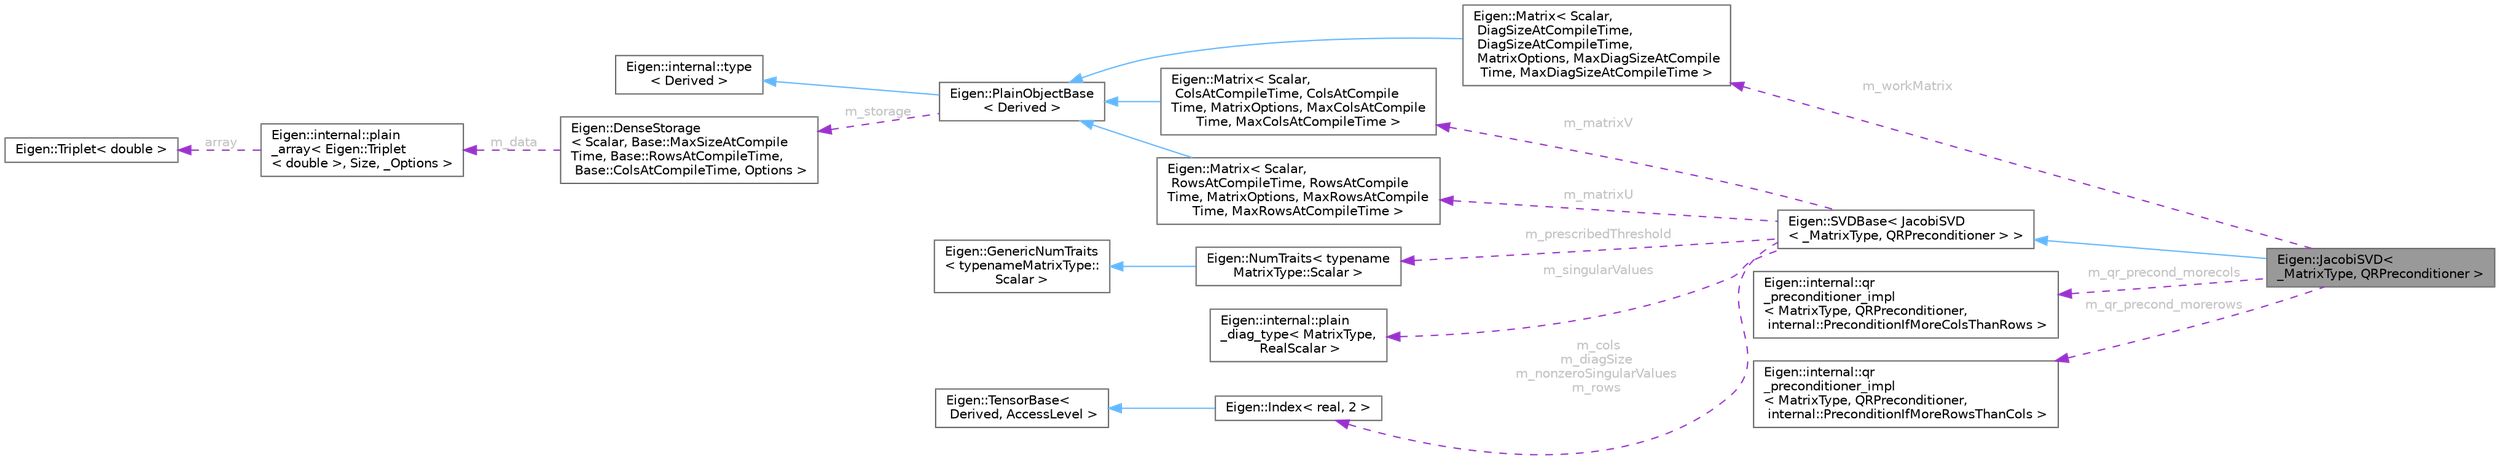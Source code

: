 digraph "Eigen::JacobiSVD&lt; _MatrixType, QRPreconditioner &gt;"
{
 // LATEX_PDF_SIZE
  bgcolor="transparent";
  edge [fontname=Helvetica,fontsize=10,labelfontname=Helvetica,labelfontsize=10];
  node [fontname=Helvetica,fontsize=10,shape=box,height=0.2,width=0.4];
  rankdir="LR";
  Node1 [id="Node000001",label="Eigen::JacobiSVD\< \l_MatrixType, QRPreconditioner \>",height=0.2,width=0.4,color="gray40", fillcolor="grey60", style="filled", fontcolor="black",tooltip="Two-sided Jacobi SVD decomposition of a rectangular matrix"];
  Node2 -> Node1 [id="edge19_Node000001_Node000002",dir="back",color="steelblue1",style="solid",tooltip=" "];
  Node2 [id="Node000002",label="Eigen::SVDBase\< JacobiSVD\l\< _MatrixType, QRPreconditioner \> \>",height=0.2,width=0.4,color="gray40", fillcolor="white", style="filled",URL="$class_eigen_1_1_s_v_d_base.html",tooltip=" "];
  Node3 -> Node2 [id="edge20_Node000002_Node000003",dir="back",color="darkorchid3",style="dashed",tooltip=" ",label=" m_matrixU",fontcolor="grey" ];
  Node3 [id="Node000003",label="Eigen::Matrix\< Scalar,\l RowsAtCompileTime, RowsAtCompile\lTime, MatrixOptions, MaxRowsAtCompile\lTime, MaxRowsAtCompileTime \>",height=0.2,width=0.4,color="gray40", fillcolor="white", style="filled",URL="$class_eigen_1_1_matrix.html",tooltip=" "];
  Node4 -> Node3 [id="edge21_Node000003_Node000004",dir="back",color="steelblue1",style="solid",tooltip=" "];
  Node4 [id="Node000004",label="Eigen::PlainObjectBase\l\< Derived \>",height=0.2,width=0.4,color="gray40", fillcolor="white", style="filled",URL="$class_eigen_1_1_plain_object_base.html",tooltip=" "];
  Node5 -> Node4 [id="edge22_Node000004_Node000005",dir="back",color="steelblue1",style="solid",tooltip=" "];
  Node5 [id="Node000005",label="Eigen::internal::type\l\< Derived \>",height=0.2,width=0.4,color="gray40", fillcolor="white", style="filled",URL="$struct_eigen_1_1internal_1_1dense__xpr__base.html",tooltip=" "];
  Node6 -> Node4 [id="edge23_Node000004_Node000006",dir="back",color="darkorchid3",style="dashed",tooltip=" ",label=" m_storage",fontcolor="grey" ];
  Node6 [id="Node000006",label="Eigen::DenseStorage\l\< Scalar, Base::MaxSizeAtCompile\lTime, Base::RowsAtCompileTime,\l Base::ColsAtCompileTime, Options \>",height=0.2,width=0.4,color="gray40", fillcolor="white", style="filled",URL="$class_eigen_1_1_dense_storage.html",tooltip=" "];
  Node7 -> Node6 [id="edge24_Node000006_Node000007",dir="back",color="darkorchid3",style="dashed",tooltip=" ",label=" m_data",fontcolor="grey" ];
  Node7 [id="Node000007",label="Eigen::internal::plain\l_array\< Eigen::Triplet\l\< double \>, Size, _Options \>",height=0.2,width=0.4,color="gray40", fillcolor="white", style="filled",URL="$struct_eigen_1_1internal_1_1plain__array.html",tooltip=" "];
  Node8 -> Node7 [id="edge25_Node000007_Node000008",dir="back",color="darkorchid3",style="dashed",tooltip=" ",label=" array",fontcolor="grey" ];
  Node8 [id="Node000008",label="Eigen::Triplet\< double \>",height=0.2,width=0.4,color="gray40", fillcolor="white", style="filled",URL="$class_eigen_1_1_triplet.html",tooltip=" "];
  Node9 -> Node2 [id="edge26_Node000002_Node000009",dir="back",color="darkorchid3",style="dashed",tooltip=" ",label=" m_matrixV",fontcolor="grey" ];
  Node9 [id="Node000009",label="Eigen::Matrix\< Scalar,\l ColsAtCompileTime, ColsAtCompile\lTime, MatrixOptions, MaxColsAtCompile\lTime, MaxColsAtCompileTime \>",height=0.2,width=0.4,color="gray40", fillcolor="white", style="filled",URL="$class_eigen_1_1_matrix.html",tooltip=" "];
  Node4 -> Node9 [id="edge27_Node000009_Node000004",dir="back",color="steelblue1",style="solid",tooltip=" "];
  Node10 -> Node2 [id="edge28_Node000002_Node000010",dir="back",color="darkorchid3",style="dashed",tooltip=" ",label=" m_singularValues",fontcolor="grey" ];
  Node10 [id="Node000010",label="Eigen::internal::plain\l_diag_type\< MatrixType,\l RealScalar \>",height=0.2,width=0.4,color="gray40", fillcolor="white", style="filled",URL="$struct_eigen_1_1internal_1_1plain__diag__type.html",tooltip=" "];
  Node11 -> Node2 [id="edge29_Node000002_Node000011",dir="back",color="darkorchid3",style="dashed",tooltip=" ",label=" m_cols\nm_diagSize\nm_nonzeroSingularValues\nm_rows",fontcolor="grey" ];
  Node11 [id="Node000011",label="Eigen::Index\< real, 2 \>",height=0.2,width=0.4,color="gray40", fillcolor="white", style="filled",URL="$class_eigen_1_1_tensor.html",tooltip=" "];
  Node12 -> Node11 [id="edge30_Node000011_Node000012",dir="back",color="steelblue1",style="solid",tooltip=" "];
  Node12 [id="Node000012",label="Eigen::TensorBase\<\l Derived, AccessLevel \>",height=0.2,width=0.4,color="gray40", fillcolor="white", style="filled",URL="$class_eigen_1_1_tensor_base.html",tooltip="The tensor base class."];
  Node13 -> Node2 [id="edge31_Node000002_Node000013",dir="back",color="darkorchid3",style="dashed",tooltip=" ",label=" m_prescribedThreshold",fontcolor="grey" ];
  Node13 [id="Node000013",label="Eigen::NumTraits\< typename\lMatrixType::Scalar \>",height=0.2,width=0.4,color="gray40", fillcolor="white", style="filled",URL="$struct_eigen_1_1_num_traits.html",tooltip=" "];
  Node14 -> Node13 [id="edge32_Node000013_Node000014",dir="back",color="steelblue1",style="solid",tooltip=" "];
  Node14 [id="Node000014",label="Eigen::GenericNumTraits\l\< typenameMatrixType::\lScalar \>",height=0.2,width=0.4,color="gray40", fillcolor="white", style="filled",URL="$struct_eigen_1_1_generic_num_traits.html",tooltip=" "];
  Node15 -> Node1 [id="edge33_Node000001_Node000015",dir="back",color="darkorchid3",style="dashed",tooltip=" ",label=" m_workMatrix",fontcolor="grey" ];
  Node15 [id="Node000015",label="Eigen::Matrix\< Scalar,\l DiagSizeAtCompileTime,\l DiagSizeAtCompileTime,\l MatrixOptions, MaxDiagSizeAtCompile\lTime, MaxDiagSizeAtCompileTime \>",height=0.2,width=0.4,color="gray40", fillcolor="white", style="filled",URL="$class_eigen_1_1_matrix.html",tooltip=" "];
  Node4 -> Node15 [id="edge34_Node000015_Node000004",dir="back",color="steelblue1",style="solid",tooltip=" "];
  Node16 -> Node1 [id="edge35_Node000001_Node000016",dir="back",color="darkorchid3",style="dashed",tooltip=" ",label=" m_qr_precond_morecols",fontcolor="grey" ];
  Node16 [id="Node000016",label="Eigen::internal::qr\l_preconditioner_impl\l\< MatrixType, QRPreconditioner,\l internal::PreconditionIfMoreColsThanRows \>",height=0.2,width=0.4,color="gray40", fillcolor="white", style="filled",URL="$struct_eigen_1_1internal_1_1qr__preconditioner__impl.html",tooltip=" "];
  Node17 -> Node1 [id="edge36_Node000001_Node000017",dir="back",color="darkorchid3",style="dashed",tooltip=" ",label=" m_qr_precond_morerows",fontcolor="grey" ];
  Node17 [id="Node000017",label="Eigen::internal::qr\l_preconditioner_impl\l\< MatrixType, QRPreconditioner,\l internal::PreconditionIfMoreRowsThanCols \>",height=0.2,width=0.4,color="gray40", fillcolor="white", style="filled",URL="$struct_eigen_1_1internal_1_1qr__preconditioner__impl.html",tooltip=" "];
}
